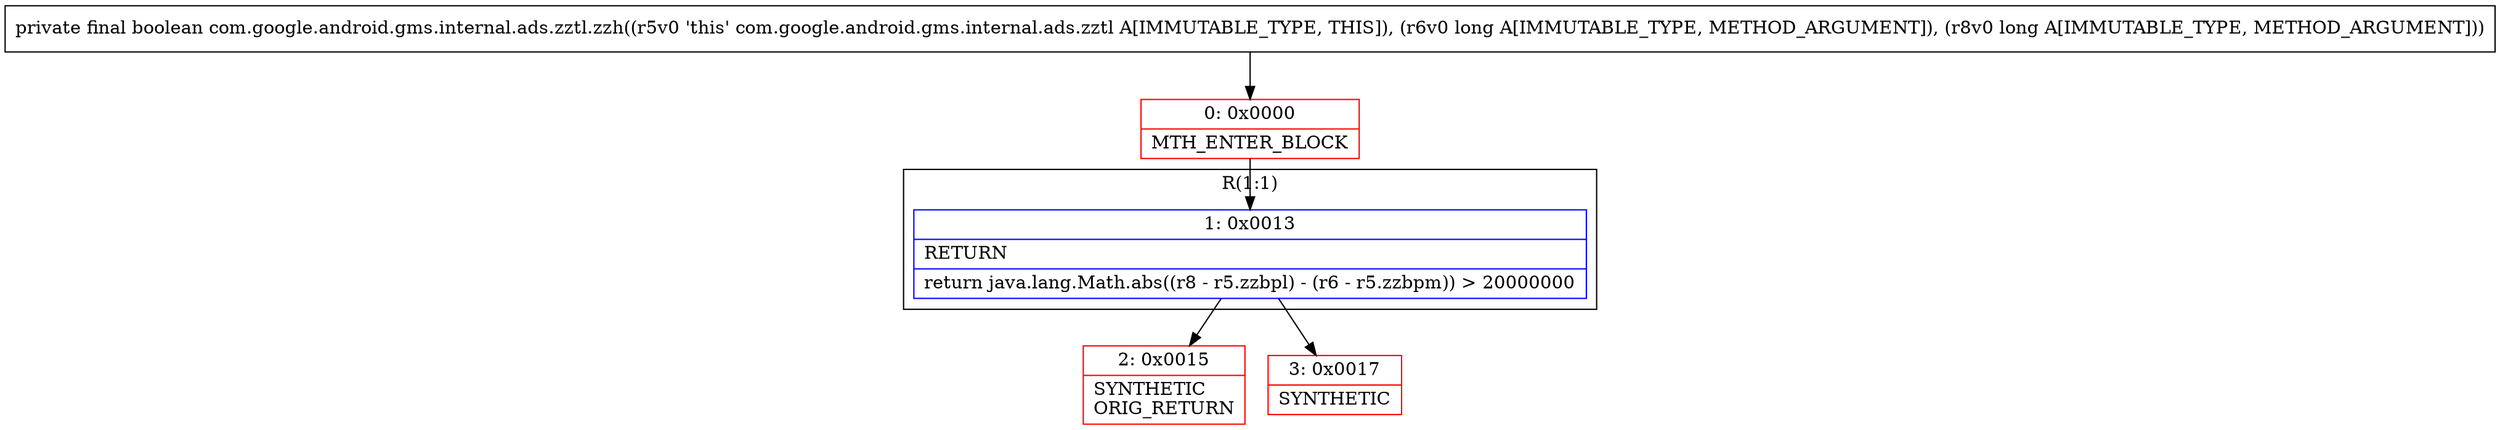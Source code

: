 digraph "CFG forcom.google.android.gms.internal.ads.zztl.zzh(JJ)Z" {
subgraph cluster_Region_1697477913 {
label = "R(1:1)";
node [shape=record,color=blue];
Node_1 [shape=record,label="{1\:\ 0x0013|RETURN\l|return java.lang.Math.abs((r8 \- r5.zzbpl) \- (r6 \- r5.zzbpm)) \> 20000000\l}"];
}
Node_0 [shape=record,color=red,label="{0\:\ 0x0000|MTH_ENTER_BLOCK\l}"];
Node_2 [shape=record,color=red,label="{2\:\ 0x0015|SYNTHETIC\lORIG_RETURN\l}"];
Node_3 [shape=record,color=red,label="{3\:\ 0x0017|SYNTHETIC\l}"];
MethodNode[shape=record,label="{private final boolean com.google.android.gms.internal.ads.zztl.zzh((r5v0 'this' com.google.android.gms.internal.ads.zztl A[IMMUTABLE_TYPE, THIS]), (r6v0 long A[IMMUTABLE_TYPE, METHOD_ARGUMENT]), (r8v0 long A[IMMUTABLE_TYPE, METHOD_ARGUMENT])) }"];
MethodNode -> Node_0;
Node_1 -> Node_2;
Node_1 -> Node_3;
Node_0 -> Node_1;
}

